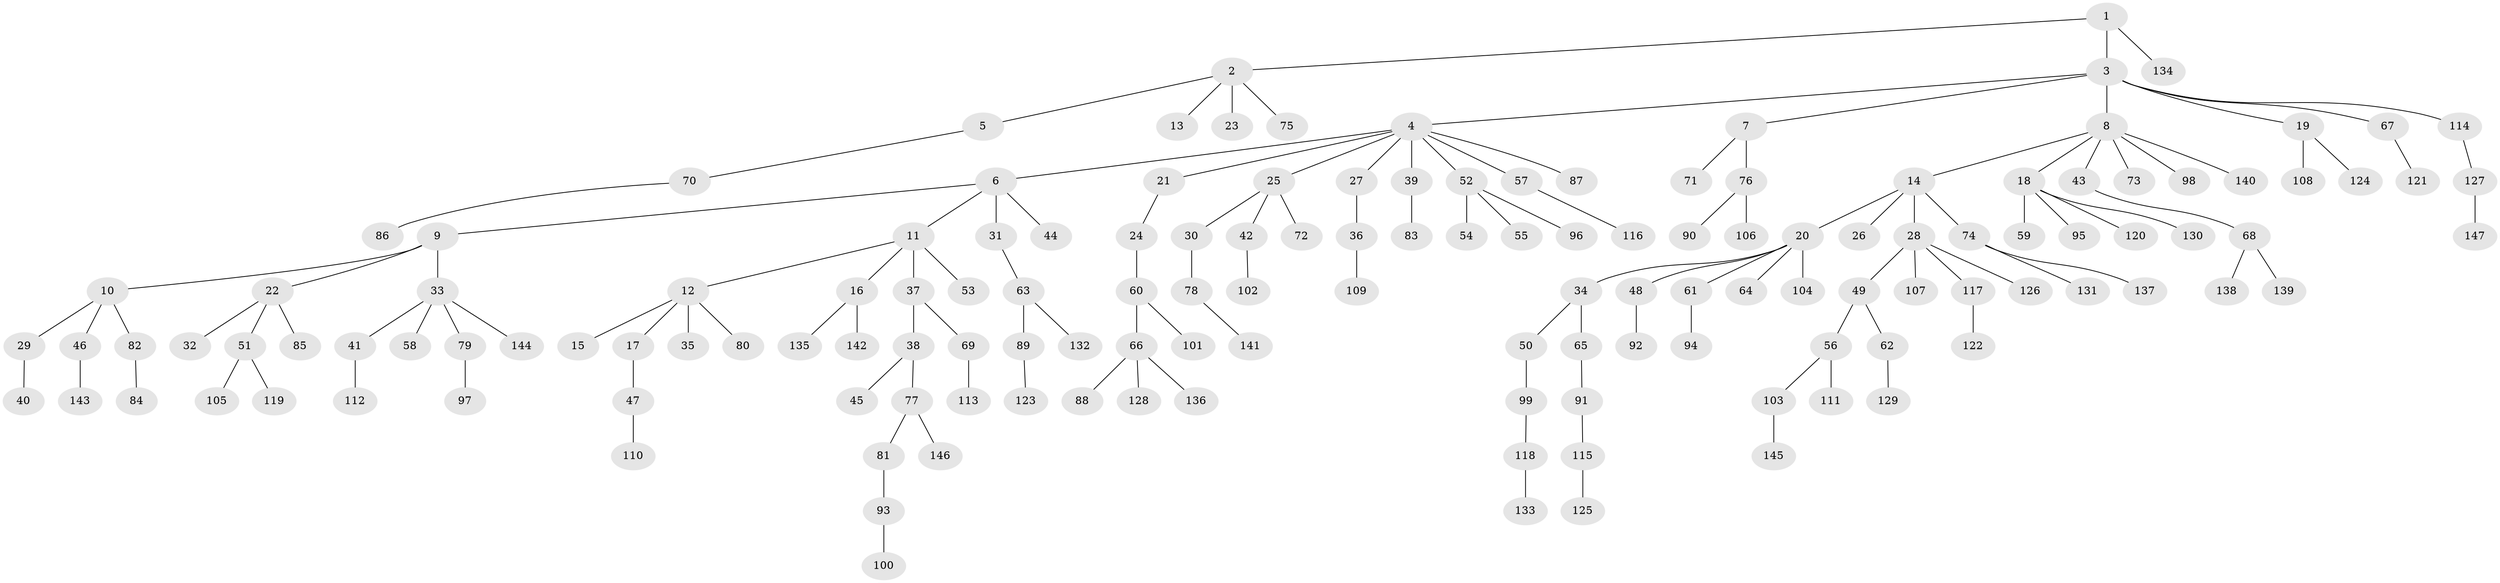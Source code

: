 // coarse degree distribution, {8: 0.00980392156862745, 4: 0.09803921568627451, 9: 0.00980392156862745, 2: 0.19607843137254902, 5: 0.00980392156862745, 6: 0.029411764705882353, 1: 0.5686274509803921, 3: 0.0784313725490196}
// Generated by graph-tools (version 1.1) at 2025/24/03/03/25 07:24:07]
// undirected, 147 vertices, 146 edges
graph export_dot {
graph [start="1"]
  node [color=gray90,style=filled];
  1;
  2;
  3;
  4;
  5;
  6;
  7;
  8;
  9;
  10;
  11;
  12;
  13;
  14;
  15;
  16;
  17;
  18;
  19;
  20;
  21;
  22;
  23;
  24;
  25;
  26;
  27;
  28;
  29;
  30;
  31;
  32;
  33;
  34;
  35;
  36;
  37;
  38;
  39;
  40;
  41;
  42;
  43;
  44;
  45;
  46;
  47;
  48;
  49;
  50;
  51;
  52;
  53;
  54;
  55;
  56;
  57;
  58;
  59;
  60;
  61;
  62;
  63;
  64;
  65;
  66;
  67;
  68;
  69;
  70;
  71;
  72;
  73;
  74;
  75;
  76;
  77;
  78;
  79;
  80;
  81;
  82;
  83;
  84;
  85;
  86;
  87;
  88;
  89;
  90;
  91;
  92;
  93;
  94;
  95;
  96;
  97;
  98;
  99;
  100;
  101;
  102;
  103;
  104;
  105;
  106;
  107;
  108;
  109;
  110;
  111;
  112;
  113;
  114;
  115;
  116;
  117;
  118;
  119;
  120;
  121;
  122;
  123;
  124;
  125;
  126;
  127;
  128;
  129;
  130;
  131;
  132;
  133;
  134;
  135;
  136;
  137;
  138;
  139;
  140;
  141;
  142;
  143;
  144;
  145;
  146;
  147;
  1 -- 2;
  1 -- 3;
  1 -- 134;
  2 -- 5;
  2 -- 13;
  2 -- 23;
  2 -- 75;
  3 -- 4;
  3 -- 7;
  3 -- 8;
  3 -- 19;
  3 -- 67;
  3 -- 114;
  4 -- 6;
  4 -- 21;
  4 -- 25;
  4 -- 27;
  4 -- 39;
  4 -- 52;
  4 -- 57;
  4 -- 87;
  5 -- 70;
  6 -- 9;
  6 -- 11;
  6 -- 31;
  6 -- 44;
  7 -- 71;
  7 -- 76;
  8 -- 14;
  8 -- 18;
  8 -- 43;
  8 -- 73;
  8 -- 98;
  8 -- 140;
  9 -- 10;
  9 -- 22;
  9 -- 33;
  10 -- 29;
  10 -- 46;
  10 -- 82;
  11 -- 12;
  11 -- 16;
  11 -- 37;
  11 -- 53;
  12 -- 15;
  12 -- 17;
  12 -- 35;
  12 -- 80;
  14 -- 20;
  14 -- 26;
  14 -- 28;
  14 -- 74;
  16 -- 135;
  16 -- 142;
  17 -- 47;
  18 -- 59;
  18 -- 95;
  18 -- 120;
  18 -- 130;
  19 -- 108;
  19 -- 124;
  20 -- 34;
  20 -- 48;
  20 -- 61;
  20 -- 64;
  20 -- 104;
  21 -- 24;
  22 -- 32;
  22 -- 51;
  22 -- 85;
  24 -- 60;
  25 -- 30;
  25 -- 42;
  25 -- 72;
  27 -- 36;
  28 -- 49;
  28 -- 107;
  28 -- 117;
  28 -- 126;
  29 -- 40;
  30 -- 78;
  31 -- 63;
  33 -- 41;
  33 -- 58;
  33 -- 79;
  33 -- 144;
  34 -- 50;
  34 -- 65;
  36 -- 109;
  37 -- 38;
  37 -- 69;
  38 -- 45;
  38 -- 77;
  39 -- 83;
  41 -- 112;
  42 -- 102;
  43 -- 68;
  46 -- 143;
  47 -- 110;
  48 -- 92;
  49 -- 56;
  49 -- 62;
  50 -- 99;
  51 -- 105;
  51 -- 119;
  52 -- 54;
  52 -- 55;
  52 -- 96;
  56 -- 103;
  56 -- 111;
  57 -- 116;
  60 -- 66;
  60 -- 101;
  61 -- 94;
  62 -- 129;
  63 -- 89;
  63 -- 132;
  65 -- 91;
  66 -- 88;
  66 -- 128;
  66 -- 136;
  67 -- 121;
  68 -- 138;
  68 -- 139;
  69 -- 113;
  70 -- 86;
  74 -- 131;
  74 -- 137;
  76 -- 90;
  76 -- 106;
  77 -- 81;
  77 -- 146;
  78 -- 141;
  79 -- 97;
  81 -- 93;
  82 -- 84;
  89 -- 123;
  91 -- 115;
  93 -- 100;
  99 -- 118;
  103 -- 145;
  114 -- 127;
  115 -- 125;
  117 -- 122;
  118 -- 133;
  127 -- 147;
}
